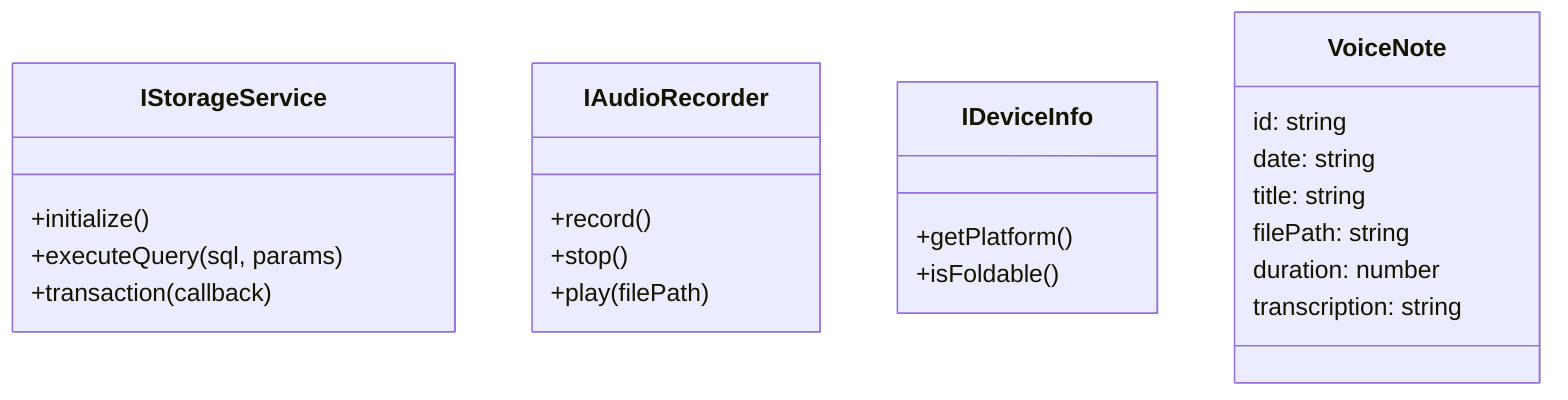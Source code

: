 classDiagram
  class IStorageService {
    +initialize()
    +executeQuery(sql, params)
    +transaction(callback)
  }

  class IAudioRecorder {
    +record()
    +stop()
    +play(filePath)
  }

  class IDeviceInfo {
    +getPlatform()
    +isFoldable()
  }

  class VoiceNote {
    id: string
    date: string
    title: string
    filePath: string
    duration: number
    transcription: string
  }